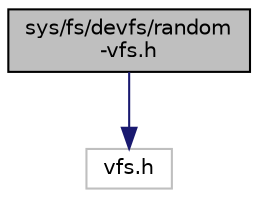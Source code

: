 digraph "sys/fs/devfs/random-vfs.h"
{
 // LATEX_PDF_SIZE
  edge [fontname="Helvetica",fontsize="10",labelfontname="Helvetica",labelfontsize="10"];
  node [fontname="Helvetica",fontsize="10",shape=record];
  Node1 [label="sys/fs/devfs/random\l-vfs.h",height=0.2,width=0.4,color="black", fillcolor="grey75", style="filled", fontcolor="black",tooltip="Random backends for devfs."];
  Node1 -> Node2 [color="midnightblue",fontsize="10",style="solid",fontname="Helvetica"];
  Node2 [label="vfs.h",height=0.2,width=0.4,color="grey75", fillcolor="white", style="filled",tooltip=" "];
}
